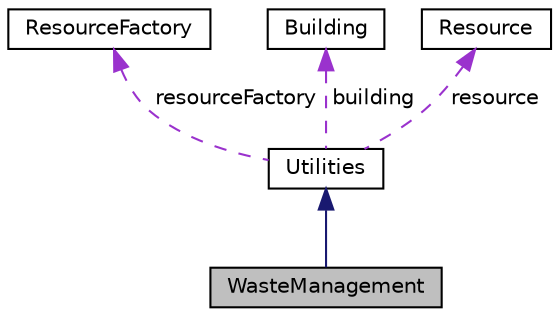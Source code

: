 digraph "WasteManagement"
{
 // LATEX_PDF_SIZE
  edge [fontname="Helvetica",fontsize="10",labelfontname="Helvetica",labelfontsize="10"];
  node [fontname="Helvetica",fontsize="10",shape=record];
  Node1 [label="WasteManagement",height=0.2,width=0.4,color="black", fillcolor="grey75", style="filled", fontcolor="black",tooltip="Manages waste collection and recycling processes in a building."];
  Node2 -> Node1 [dir="back",color="midnightblue",fontsize="10",style="solid"];
  Node2 [label="Utilities",height=0.2,width=0.4,color="black", fillcolor="white", style="filled",URL="$classUtilities.html",tooltip="Abstract base class for utility services in a building."];
  Node3 -> Node2 [dir="back",color="darkorchid3",fontsize="10",style="dashed",label=" resourceFactory" ];
  Node3 [label="ResourceFactory",height=0.2,width=0.4,color="black", fillcolor="white", style="filled",URL="$classResourceFactory.html",tooltip="Factory class for managing and providing resources."];
  Node4 -> Node2 [dir="back",color="darkorchid3",fontsize="10",style="dashed",label=" building" ];
  Node4 [label="Building",height=0.2,width=0.4,color="black", fillcolor="white", style="filled",URL="$classBuilding.html",tooltip="Abstract base class representing a building with facilities, citizens, and utilities."];
  Node5 -> Node2 [dir="back",color="darkorchid3",fontsize="10",style="dashed",label=" resource" ];
  Node5 [label="Resource",height=0.2,width=0.4,color="black", fillcolor="white", style="filled",URL="$classResource.html",tooltip="Abstract base class representing a resource."];
}
